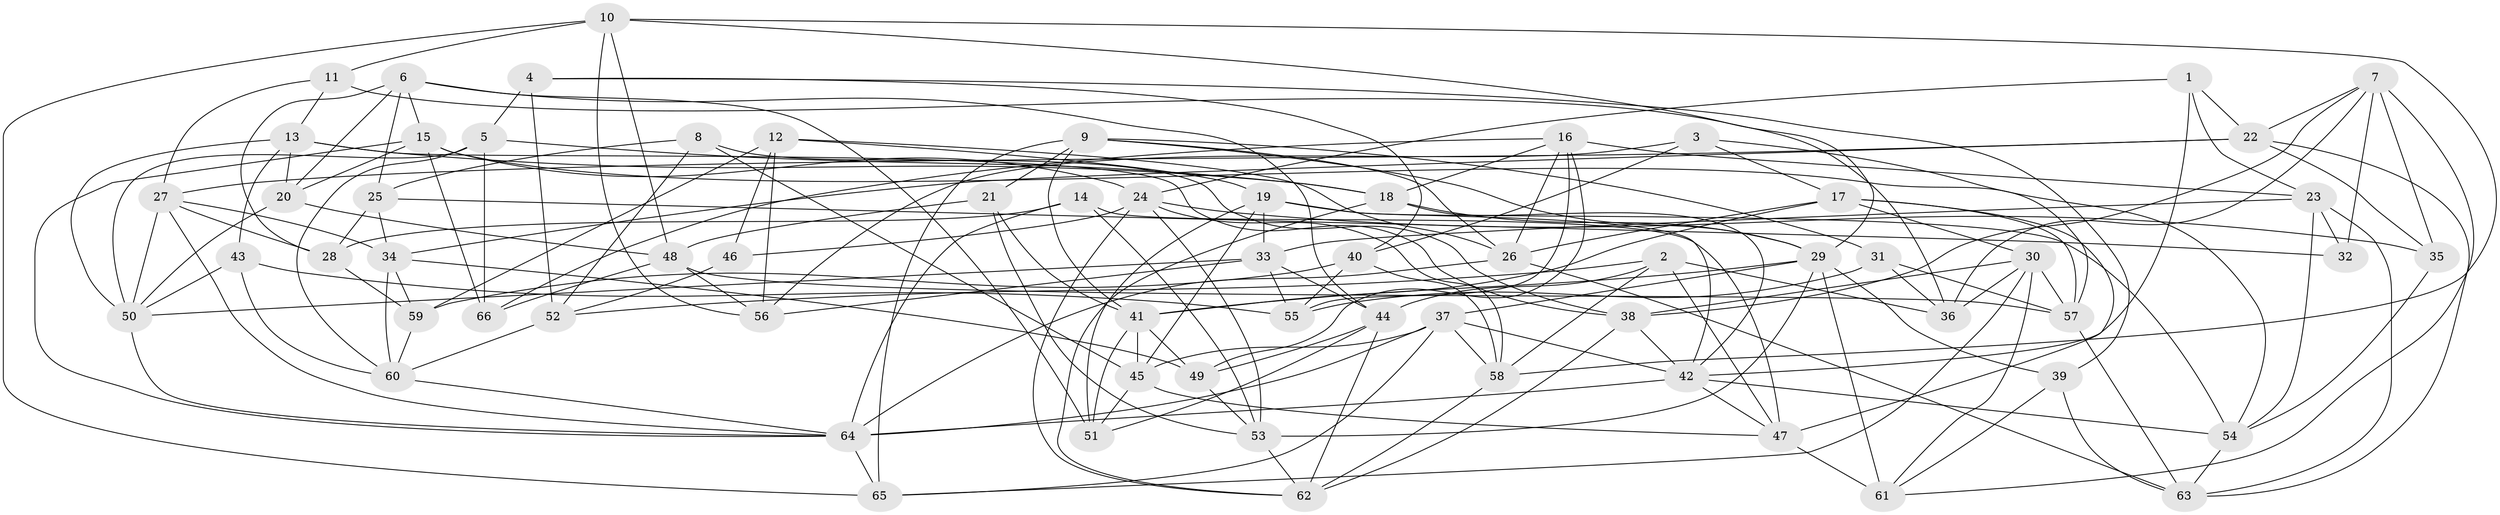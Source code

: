 // original degree distribution, {4: 1.0}
// Generated by graph-tools (version 1.1) at 2025/03/03/09/25 03:03:06]
// undirected, 66 vertices, 180 edges
graph export_dot {
graph [start="1"]
  node [color=gray90,style=filled];
  1;
  2;
  3;
  4;
  5;
  6;
  7;
  8;
  9;
  10;
  11;
  12;
  13;
  14;
  15;
  16;
  17;
  18;
  19;
  20;
  21;
  22;
  23;
  24;
  25;
  26;
  27;
  28;
  29;
  30;
  31;
  32;
  33;
  34;
  35;
  36;
  37;
  38;
  39;
  40;
  41;
  42;
  43;
  44;
  45;
  46;
  47;
  48;
  49;
  50;
  51;
  52;
  53;
  54;
  55;
  56;
  57;
  58;
  59;
  60;
  61;
  62;
  63;
  64;
  65;
  66;
  1 -- 22 [weight=1.0];
  1 -- 23 [weight=1.0];
  1 -- 24 [weight=1.0];
  1 -- 42 [weight=1.0];
  2 -- 36 [weight=2.0];
  2 -- 44 [weight=1.0];
  2 -- 47 [weight=1.0];
  2 -- 52 [weight=1.0];
  2 -- 58 [weight=1.0];
  3 -- 17 [weight=1.0];
  3 -- 40 [weight=1.0];
  3 -- 54 [weight=1.0];
  3 -- 56 [weight=1.0];
  4 -- 5 [weight=2.0];
  4 -- 39 [weight=1.0];
  4 -- 40 [weight=1.0];
  4 -- 52 [weight=2.0];
  5 -- 18 [weight=1.0];
  5 -- 50 [weight=1.0];
  5 -- 60 [weight=1.0];
  5 -- 66 [weight=1.0];
  6 -- 15 [weight=1.0];
  6 -- 20 [weight=1.0];
  6 -- 25 [weight=1.0];
  6 -- 28 [weight=1.0];
  6 -- 44 [weight=1.0];
  6 -- 51 [weight=1.0];
  7 -- 22 [weight=1.0];
  7 -- 32 [weight=1.0];
  7 -- 35 [weight=1.0];
  7 -- 36 [weight=1.0];
  7 -- 38 [weight=1.0];
  7 -- 61 [weight=1.0];
  8 -- 25 [weight=1.0];
  8 -- 38 [weight=1.0];
  8 -- 45 [weight=1.0];
  8 -- 52 [weight=1.0];
  9 -- 21 [weight=1.0];
  9 -- 26 [weight=1.0];
  9 -- 29 [weight=1.0];
  9 -- 31 [weight=1.0];
  9 -- 41 [weight=1.0];
  9 -- 65 [weight=1.0];
  10 -- 11 [weight=1.0];
  10 -- 29 [weight=1.0];
  10 -- 48 [weight=1.0];
  10 -- 56 [weight=1.0];
  10 -- 58 [weight=1.0];
  10 -- 65 [weight=1.0];
  11 -- 13 [weight=1.0];
  11 -- 27 [weight=1.0];
  11 -- 36 [weight=1.0];
  12 -- 19 [weight=1.0];
  12 -- 26 [weight=1.0];
  12 -- 46 [weight=1.0];
  12 -- 56 [weight=2.0];
  12 -- 59 [weight=1.0];
  13 -- 18 [weight=1.0];
  13 -- 20 [weight=1.0];
  13 -- 38 [weight=1.0];
  13 -- 43 [weight=1.0];
  13 -- 50 [weight=1.0];
  14 -- 28 [weight=1.0];
  14 -- 47 [weight=1.0];
  14 -- 53 [weight=1.0];
  14 -- 64 [weight=1.0];
  15 -- 20 [weight=1.0];
  15 -- 24 [weight=1.0];
  15 -- 57 [weight=1.0];
  15 -- 64 [weight=1.0];
  15 -- 66 [weight=1.0];
  16 -- 18 [weight=1.0];
  16 -- 23 [weight=1.0];
  16 -- 26 [weight=1.0];
  16 -- 49 [weight=1.0];
  16 -- 55 [weight=1.0];
  16 -- 66 [weight=1.0];
  17 -- 26 [weight=1.0];
  17 -- 30 [weight=1.0];
  17 -- 41 [weight=1.0];
  17 -- 47 [weight=1.0];
  17 -- 57 [weight=1.0];
  18 -- 29 [weight=1.0];
  18 -- 42 [weight=1.0];
  18 -- 62 [weight=1.0];
  19 -- 33 [weight=1.0];
  19 -- 42 [weight=1.0];
  19 -- 45 [weight=1.0];
  19 -- 51 [weight=1.0];
  19 -- 54 [weight=1.0];
  20 -- 48 [weight=1.0];
  20 -- 50 [weight=2.0];
  21 -- 41 [weight=1.0];
  21 -- 48 [weight=1.0];
  21 -- 53 [weight=1.0];
  22 -- 27 [weight=1.0];
  22 -- 34 [weight=1.0];
  22 -- 35 [weight=1.0];
  22 -- 63 [weight=1.0];
  23 -- 32 [weight=1.0];
  23 -- 33 [weight=1.0];
  23 -- 54 [weight=1.0];
  23 -- 63 [weight=1.0];
  24 -- 35 [weight=1.0];
  24 -- 46 [weight=2.0];
  24 -- 53 [weight=1.0];
  24 -- 58 [weight=1.0];
  24 -- 62 [weight=1.0];
  25 -- 28 [weight=1.0];
  25 -- 32 [weight=2.0];
  25 -- 34 [weight=1.0];
  26 -- 63 [weight=1.0];
  26 -- 64 [weight=1.0];
  27 -- 28 [weight=1.0];
  27 -- 34 [weight=1.0];
  27 -- 50 [weight=1.0];
  27 -- 64 [weight=1.0];
  28 -- 59 [weight=2.0];
  29 -- 37 [weight=1.0];
  29 -- 39 [weight=1.0];
  29 -- 41 [weight=2.0];
  29 -- 53 [weight=1.0];
  29 -- 61 [weight=2.0];
  30 -- 36 [weight=1.0];
  30 -- 38 [weight=1.0];
  30 -- 57 [weight=1.0];
  30 -- 61 [weight=1.0];
  30 -- 65 [weight=1.0];
  31 -- 36 [weight=1.0];
  31 -- 55 [weight=1.0];
  31 -- 57 [weight=1.0];
  33 -- 44 [weight=1.0];
  33 -- 50 [weight=1.0];
  33 -- 55 [weight=1.0];
  33 -- 56 [weight=1.0];
  34 -- 49 [weight=1.0];
  34 -- 59 [weight=1.0];
  34 -- 60 [weight=1.0];
  35 -- 54 [weight=1.0];
  37 -- 42 [weight=1.0];
  37 -- 45 [weight=1.0];
  37 -- 58 [weight=1.0];
  37 -- 64 [weight=1.0];
  37 -- 65 [weight=1.0];
  38 -- 42 [weight=1.0];
  38 -- 62 [weight=1.0];
  39 -- 61 [weight=1.0];
  39 -- 63 [weight=1.0];
  40 -- 55 [weight=2.0];
  40 -- 58 [weight=1.0];
  40 -- 59 [weight=1.0];
  41 -- 45 [weight=1.0];
  41 -- 49 [weight=2.0];
  41 -- 51 [weight=2.0];
  42 -- 47 [weight=1.0];
  42 -- 54 [weight=1.0];
  42 -- 64 [weight=1.0];
  43 -- 50 [weight=1.0];
  43 -- 55 [weight=1.0];
  43 -- 60 [weight=1.0];
  44 -- 49 [weight=1.0];
  44 -- 51 [weight=1.0];
  44 -- 62 [weight=1.0];
  45 -- 47 [weight=1.0];
  45 -- 51 [weight=1.0];
  46 -- 52 [weight=1.0];
  47 -- 61 [weight=1.0];
  48 -- 56 [weight=1.0];
  48 -- 57 [weight=1.0];
  48 -- 66 [weight=1.0];
  49 -- 53 [weight=1.0];
  50 -- 64 [weight=1.0];
  52 -- 60 [weight=1.0];
  53 -- 62 [weight=1.0];
  54 -- 63 [weight=1.0];
  57 -- 63 [weight=1.0];
  58 -- 62 [weight=1.0];
  59 -- 60 [weight=1.0];
  60 -- 64 [weight=1.0];
  64 -- 65 [weight=2.0];
}
